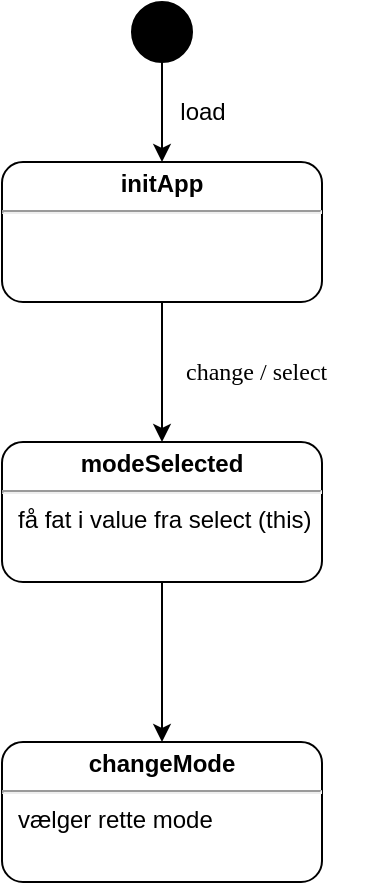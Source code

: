<mxfile>
    <diagram id="QiUPt-_ezfKujKigDkE2" name="Page-1">
        <mxGraphModel dx="1585" dy="559" grid="1" gridSize="10" guides="1" tooltips="1" connect="1" arrows="1" fold="1" page="1" pageScale="1" pageWidth="1169" pageHeight="827" math="0" shadow="0">
            <root>
                <mxCell id="0"/>
                <mxCell id="1" parent="0"/>
                <mxCell id="4" style="edgeStyle=orthogonalEdgeStyle;rounded=0;orthogonalLoop=1;jettySize=auto;html=1;entryX=0.5;entryY=0;entryDx=0;entryDy=0;fontFamily=Tahoma;" edge="1" parent="1" source="5" target="9">
                    <mxGeometry relative="1" as="geometry"/>
                </mxCell>
                <mxCell id="5" value="&lt;p style=&quot;margin: 4px 0px 0px; text-align: center;&quot;&gt;&lt;b&gt;initApp&lt;/b&gt;&lt;/p&gt;&lt;hr&gt;&lt;p style=&quot;margin:0px;margin-left:8px;&quot;&gt;&lt;br&gt;&lt;/p&gt;" style="verticalAlign=top;align=left;overflow=fill;fontSize=12;fontFamily=Helvetica;html=1;rounded=1;strokeColor=default;" vertex="1" parent="1">
                    <mxGeometry x="-40" y="130" width="160" height="70" as="geometry"/>
                </mxCell>
                <mxCell id="6" style="edgeStyle=orthogonalEdgeStyle;rounded=0;orthogonalLoop=1;jettySize=auto;html=1;entryX=0.5;entryY=0;entryDx=0;entryDy=0;" edge="1" parent="1" source="7" target="5">
                    <mxGeometry relative="1" as="geometry"/>
                </mxCell>
                <mxCell id="7" value="" style="ellipse;fillColor=strokeColor;rounded=1;strokeColor=default;" vertex="1" parent="1">
                    <mxGeometry x="25" y="50" width="30" height="30" as="geometry"/>
                </mxCell>
                <mxCell id="8" value="load" style="text;html=1;align=center;verticalAlign=middle;resizable=0;points=[];autosize=1;strokeColor=none;fillColor=none;" vertex="1" parent="1">
                    <mxGeometry x="35" y="90" width="50" height="30" as="geometry"/>
                </mxCell>
                <mxCell id="13" value="" style="edgeStyle=none;html=1;" edge="1" parent="1" source="9" target="12">
                    <mxGeometry relative="1" as="geometry"/>
                </mxCell>
                <mxCell id="9" value="&lt;p style=&quot;margin: 4px 0px 0px; text-align: center;&quot;&gt;&lt;b&gt;modeSelected&lt;/b&gt;&lt;/p&gt;&lt;hr&gt;&lt;p style=&quot;margin:0px;margin-left:8px;&quot;&gt;få fat i value fra select (this)&lt;/p&gt;&lt;p style=&quot;margin:0px;margin-left:8px;&quot;&gt;&lt;br&gt;&lt;/p&gt;" style="verticalAlign=top;align=left;overflow=fill;fontSize=12;fontFamily=Helvetica;html=1;rounded=1;strokeColor=default;" vertex="1" parent="1">
                    <mxGeometry x="-40" y="270" width="160" height="70" as="geometry"/>
                </mxCell>
                <mxCell id="11" value="&lt;div align=&quot;left&quot;&gt;change / select&lt;/div&gt;" style="text;html=1;align=left;verticalAlign=middle;resizable=0;points=[];autosize=1;strokeColor=none;fillColor=none;fontFamily=Tahoma;" vertex="1" parent="1">
                    <mxGeometry x="50" y="220" width="100" height="30" as="geometry"/>
                </mxCell>
                <mxCell id="12" value="&lt;p style=&quot;margin: 4px 0px 0px; text-align: center;&quot;&gt;&lt;b&gt;changeMode&lt;/b&gt;&lt;/p&gt;&lt;hr&gt;&lt;p style=&quot;margin:0px;margin-left:8px;&quot;&gt;vælger rette mode&lt;/p&gt;" style="verticalAlign=top;align=left;overflow=fill;fontSize=12;fontFamily=Helvetica;html=1;rounded=1;strokeColor=default;" vertex="1" parent="1">
                    <mxGeometry x="-40" y="420" width="160" height="70" as="geometry"/>
                </mxCell>
            </root>
        </mxGraphModel>
    </diagram>
</mxfile>